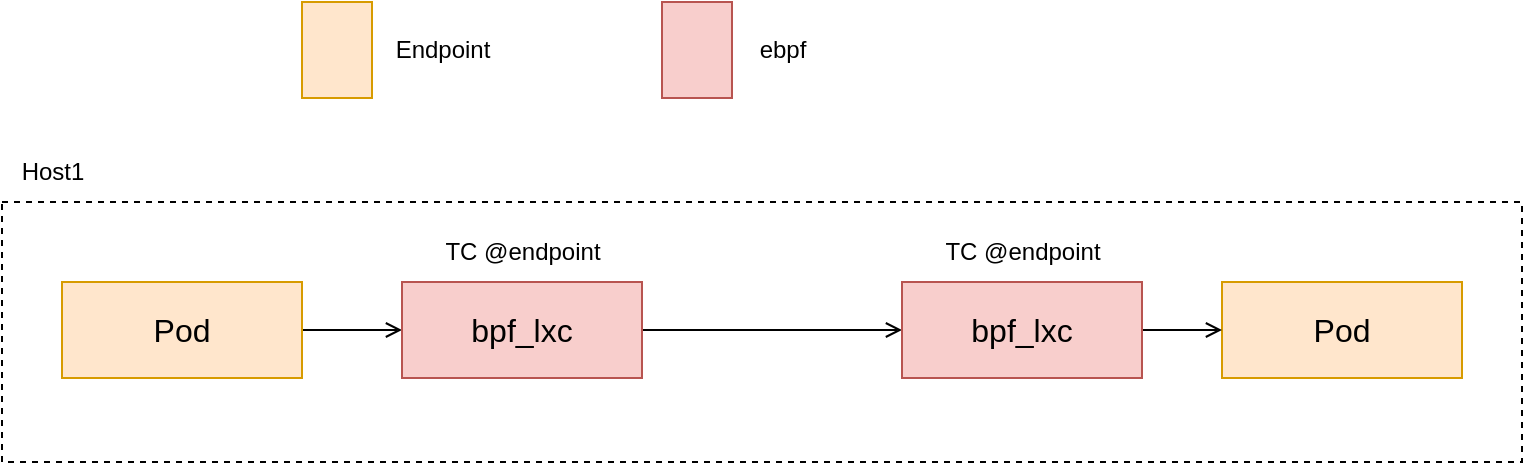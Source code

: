 <mxfile version="20.2.3" type="device"><diagram id="JdS8x5FuKnnx7LSAtIO-" name="第 1 页"><mxGraphModel dx="976" dy="633" grid="1" gridSize="10" guides="1" tooltips="1" connect="1" arrows="1" fold="1" page="1" pageScale="1" pageWidth="827" pageHeight="1169" math="0" shadow="0"><root><mxCell id="0"/><mxCell id="1" parent="0"/><mxCell id="jUUI8L9uJS6lGp-OCM2M-8" value="" style="rounded=0;whiteSpace=wrap;html=1;fillColor=none;dashed=1;" vertex="1" parent="1"><mxGeometry x="30" y="240" width="760" height="130" as="geometry"/></mxCell><mxCell id="jUUI8L9uJS6lGp-OCM2M-7" style="edgeStyle=orthogonalEdgeStyle;rounded=0;orthogonalLoop=1;jettySize=auto;html=1;exitX=1;exitY=0.5;exitDx=0;exitDy=0;entryX=0;entryY=0.5;entryDx=0;entryDy=0;endArrow=open;endFill=0;" edge="1" parent="1" source="jUUI8L9uJS6lGp-OCM2M-1" target="jUUI8L9uJS6lGp-OCM2M-3"><mxGeometry relative="1" as="geometry"/></mxCell><mxCell id="jUUI8L9uJS6lGp-OCM2M-1" value="Pod" style="rounded=0;whiteSpace=wrap;html=1;fontSize=16;fillColor=#ffe6cc;strokeColor=#d79b00;" vertex="1" parent="1"><mxGeometry x="60" y="280" width="120" height="48" as="geometry"/></mxCell><mxCell id="jUUI8L9uJS6lGp-OCM2M-2" value="Pod" style="rounded=0;whiteSpace=wrap;html=1;fontSize=16;fillColor=#ffe6cc;strokeColor=#d79b00;" vertex="1" parent="1"><mxGeometry x="640" y="280" width="120" height="48" as="geometry"/></mxCell><mxCell id="jUUI8L9uJS6lGp-OCM2M-5" style="edgeStyle=orthogonalEdgeStyle;rounded=0;orthogonalLoop=1;jettySize=auto;html=1;exitX=1;exitY=0.5;exitDx=0;exitDy=0;entryX=0;entryY=0.5;entryDx=0;entryDy=0;endArrow=open;endFill=0;" edge="1" parent="1" source="jUUI8L9uJS6lGp-OCM2M-3" target="jUUI8L9uJS6lGp-OCM2M-4"><mxGeometry relative="1" as="geometry"/></mxCell><mxCell id="jUUI8L9uJS6lGp-OCM2M-3" value="bpf_lxc" style="rounded=0;whiteSpace=wrap;html=1;fontSize=16;fillColor=#f8cecc;strokeColor=#b85450;" vertex="1" parent="1"><mxGeometry x="230" y="280" width="120" height="48" as="geometry"/></mxCell><mxCell id="jUUI8L9uJS6lGp-OCM2M-6" style="edgeStyle=orthogonalEdgeStyle;rounded=0;orthogonalLoop=1;jettySize=auto;html=1;exitX=1;exitY=0.5;exitDx=0;exitDy=0;entryX=0;entryY=0.5;entryDx=0;entryDy=0;endArrow=open;endFill=0;" edge="1" parent="1" source="jUUI8L9uJS6lGp-OCM2M-4" target="jUUI8L9uJS6lGp-OCM2M-2"><mxGeometry relative="1" as="geometry"/></mxCell><mxCell id="jUUI8L9uJS6lGp-OCM2M-4" value="bpf_lxc" style="rounded=0;whiteSpace=wrap;html=1;fontSize=16;fillColor=#f8cecc;strokeColor=#b85450;" vertex="1" parent="1"><mxGeometry x="480" y="280" width="120" height="48" as="geometry"/></mxCell><mxCell id="jUUI8L9uJS6lGp-OCM2M-9" value="Host1" style="text;html=1;align=center;verticalAlign=middle;resizable=0;points=[];autosize=1;strokeColor=none;fillColor=none;" vertex="1" parent="1"><mxGeometry x="30" y="210" width="50" height="30" as="geometry"/></mxCell><mxCell id="jUUI8L9uJS6lGp-OCM2M-10" value="TC @endpoint" style="text;html=1;align=center;verticalAlign=middle;resizable=0;points=[];autosize=1;strokeColor=none;fillColor=none;" vertex="1" parent="1"><mxGeometry x="240" y="250" width="100" height="30" as="geometry"/></mxCell><mxCell id="jUUI8L9uJS6lGp-OCM2M-11" value="TC @endpoint" style="text;html=1;align=center;verticalAlign=middle;resizable=0;points=[];autosize=1;strokeColor=none;fillColor=none;" vertex="1" parent="1"><mxGeometry x="490" y="250" width="100" height="30" as="geometry"/></mxCell><mxCell id="jUUI8L9uJS6lGp-OCM2M-12" value="" style="rounded=0;whiteSpace=wrap;html=1;fontSize=16;fillColor=#ffe6cc;strokeColor=#d79b00;" vertex="1" parent="1"><mxGeometry x="180" y="140" width="35" height="48" as="geometry"/></mxCell><mxCell id="jUUI8L9uJS6lGp-OCM2M-13" value="" style="rounded=0;whiteSpace=wrap;html=1;fontSize=16;fillColor=#f8cecc;strokeColor=#b85450;" vertex="1" parent="1"><mxGeometry x="360" y="140" width="35" height="48" as="geometry"/></mxCell><mxCell id="jUUI8L9uJS6lGp-OCM2M-14" value="ebpf" style="text;html=1;align=center;verticalAlign=middle;resizable=0;points=[];autosize=1;strokeColor=none;fillColor=none;" vertex="1" parent="1"><mxGeometry x="395" y="149" width="50" height="30" as="geometry"/></mxCell><mxCell id="jUUI8L9uJS6lGp-OCM2M-15" value="Endpoint" style="text;html=1;align=center;verticalAlign=middle;resizable=0;points=[];autosize=1;strokeColor=none;fillColor=none;" vertex="1" parent="1"><mxGeometry x="215" y="149" width="70" height="30" as="geometry"/></mxCell></root></mxGraphModel></diagram></mxfile>